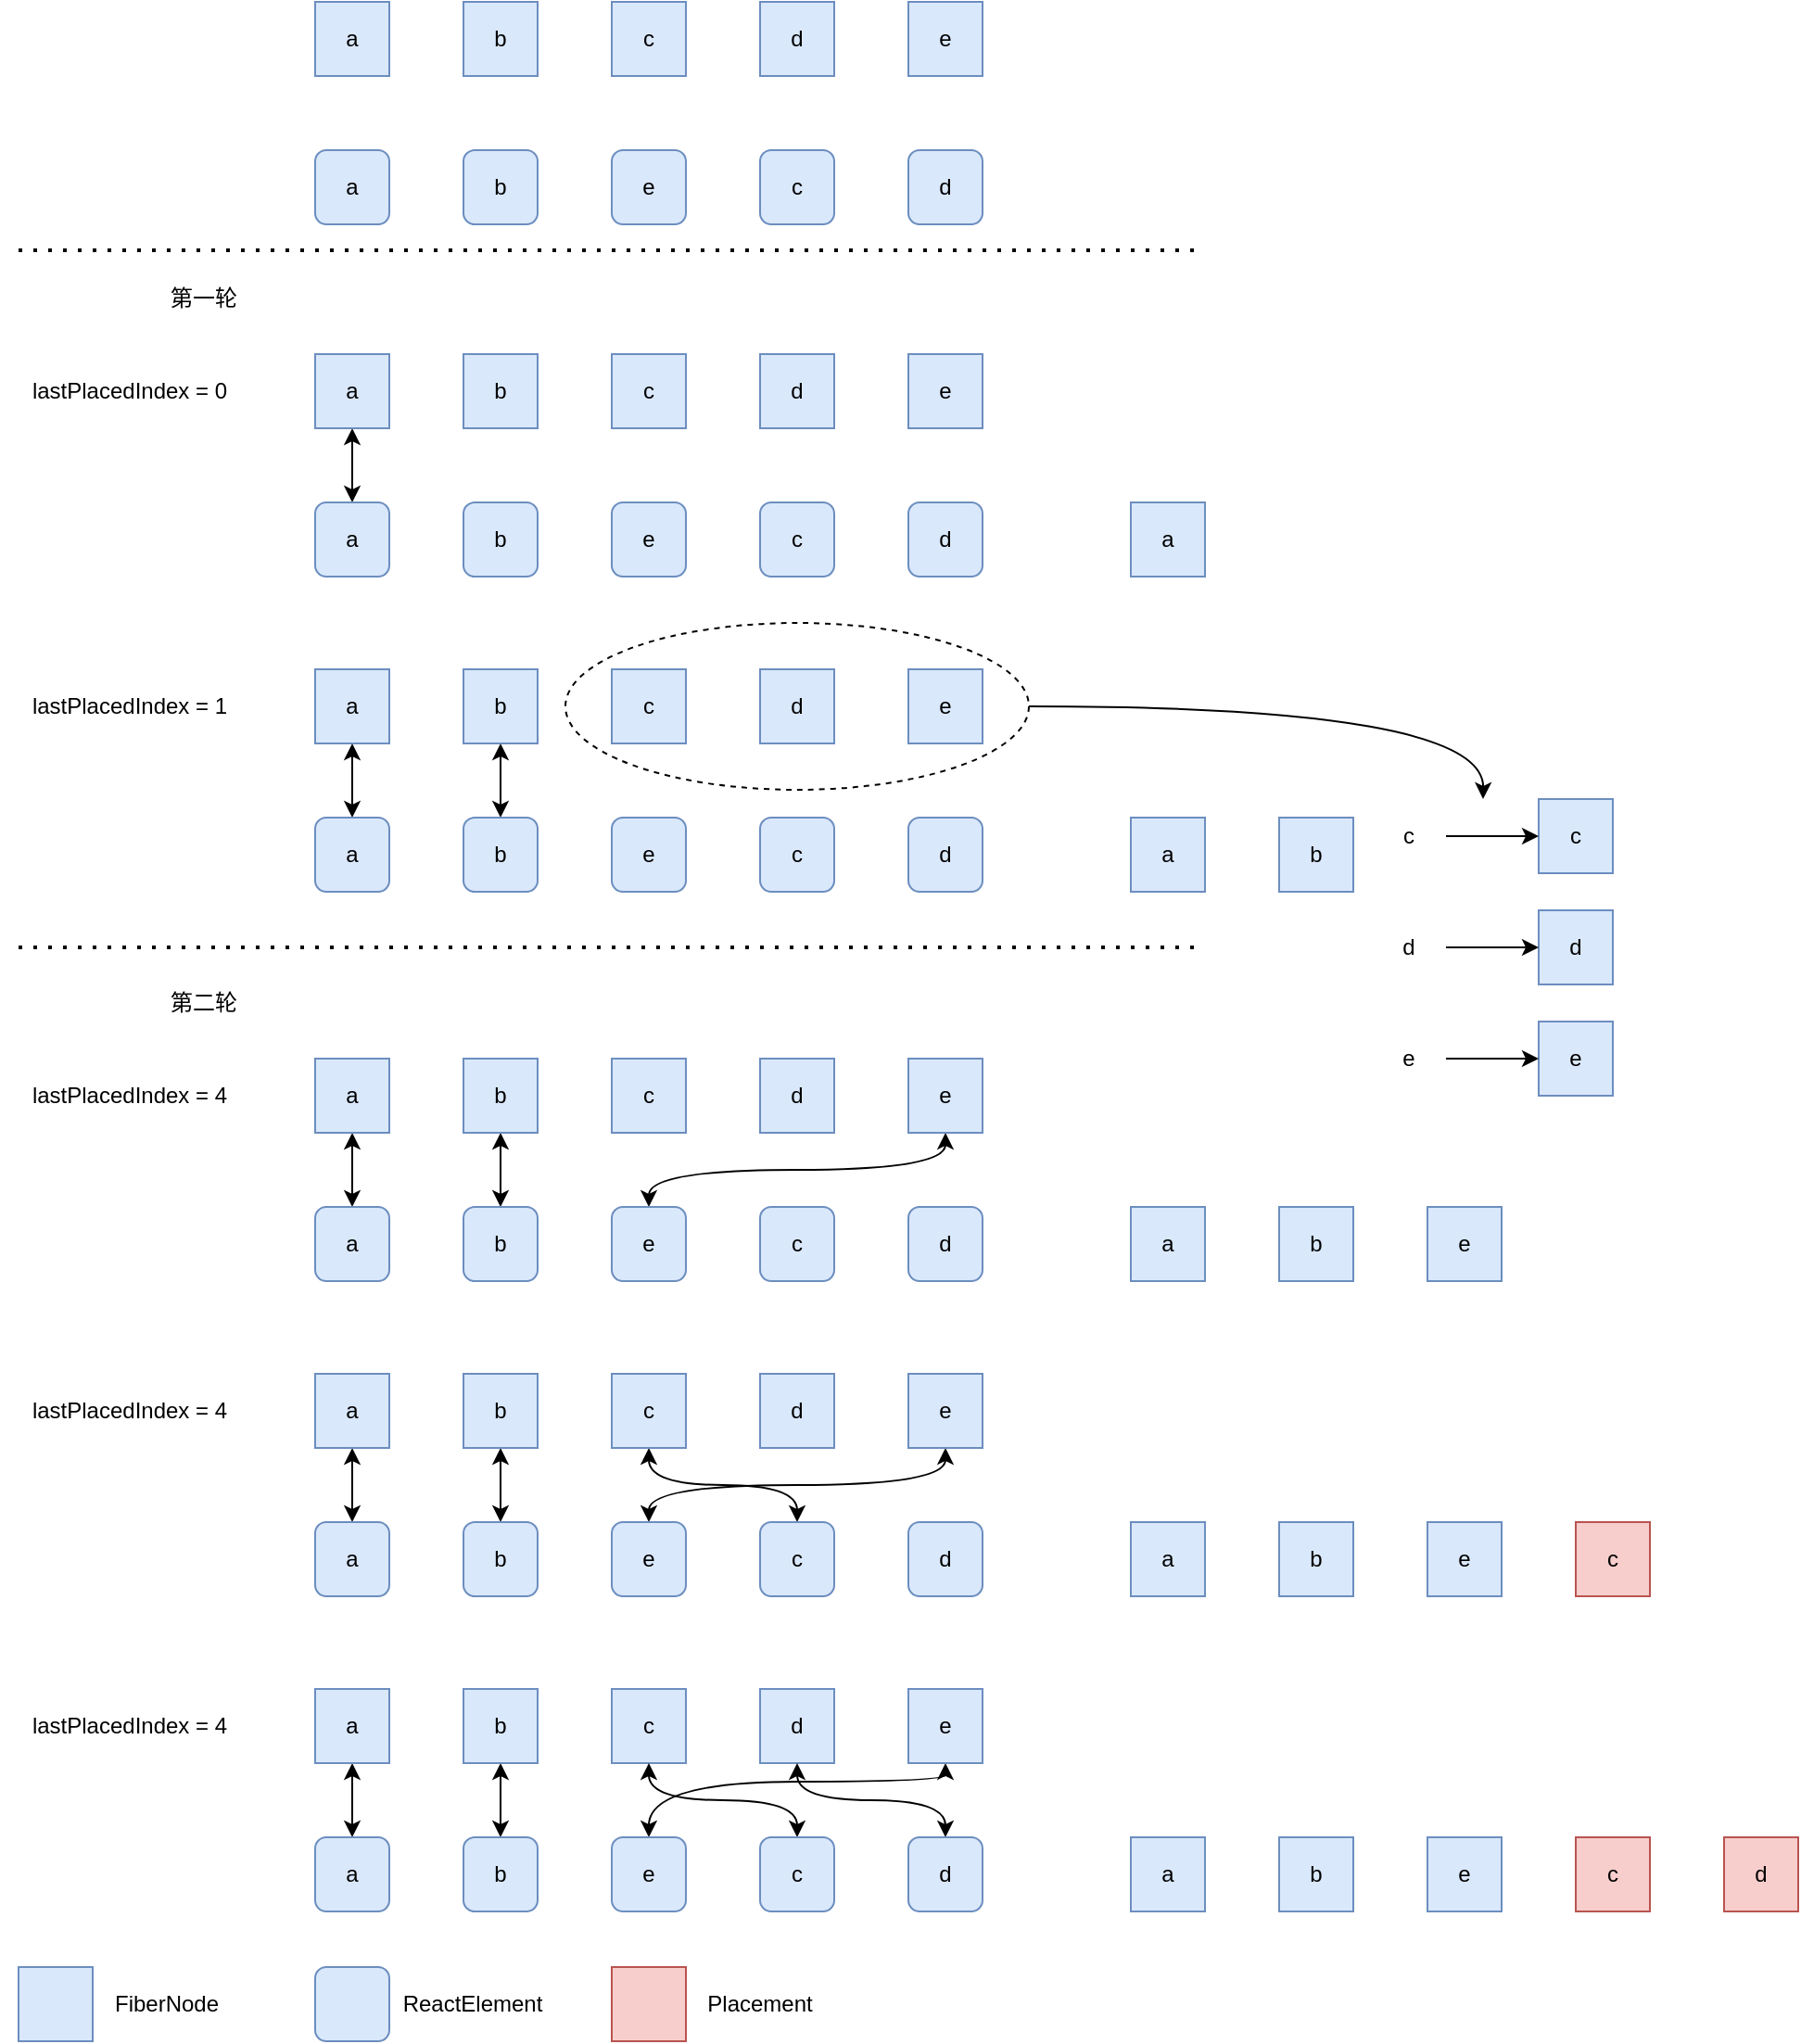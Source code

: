 <mxfile version="14.4.2" type="device"><diagram id="pqdzQODDFaQwUcYTn6A3" name="第 1 页"><mxGraphModel dx="1933" dy="1999" grid="1" gridSize="10" guides="1" tooltips="1" connect="1" arrows="1" fold="1" page="1" pageScale="1" pageWidth="827" pageHeight="1169" math="0" shadow="0"><root><mxCell id="0"/><mxCell id="1" parent="0"/><mxCell id="EzidWITy-99F0Ti3lEmj-117" style="edgeStyle=orthogonalEdgeStyle;curved=1;orthogonalLoop=1;jettySize=auto;html=1;exitX=1;exitY=0.5;exitDx=0;exitDy=0;startArrow=none;startFill=0;" edge="1" parent="1" source="EzidWITy-99F0Ti3lEmj-116"><mxGeometry relative="1" as="geometry"><mxPoint x="790" y="400" as="targetPoint"/></mxGeometry></mxCell><mxCell id="EzidWITy-99F0Ti3lEmj-116" value="" style="ellipse;whiteSpace=wrap;html=1;fillColor=none;dashed=1;" vertex="1" parent="1"><mxGeometry x="295" y="305" width="250" height="90" as="geometry"/></mxCell><mxCell id="EzidWITy-99F0Ti3lEmj-2" value="第一轮" style="text;html=1;strokeColor=none;fillColor=none;align=center;verticalAlign=middle;whiteSpace=wrap;rounded=0;" vertex="1" parent="1"><mxGeometry x="80" y="120" width="40" height="20" as="geometry"/></mxCell><mxCell id="EzidWITy-99F0Ti3lEmj-25" style="edgeStyle=orthogonalEdgeStyle;rounded=0;orthogonalLoop=1;jettySize=auto;html=1;exitX=0.5;exitY=1;exitDx=0;exitDy=0;startArrow=classic;startFill=1;" edge="1" parent="1" source="EzidWITy-99F0Ti3lEmj-15" target="EzidWITy-99F0Ti3lEmj-18"><mxGeometry relative="1" as="geometry"/></mxCell><mxCell id="EzidWITy-99F0Ti3lEmj-15" value="a" style="rounded=0;whiteSpace=wrap;html=1;fillColor=#dae8fc;strokeColor=#6c8ebf;" vertex="1" parent="1"><mxGeometry x="160" y="330" width="40" height="40" as="geometry"/></mxCell><mxCell id="EzidWITy-99F0Ti3lEmj-26" style="edgeStyle=orthogonalEdgeStyle;rounded=0;orthogonalLoop=1;jettySize=auto;html=1;exitX=0.5;exitY=1;exitDx=0;exitDy=0;entryX=0.5;entryY=0;entryDx=0;entryDy=0;startArrow=classic;startFill=1;" edge="1" parent="1" source="EzidWITy-99F0Ti3lEmj-16" target="EzidWITy-99F0Ti3lEmj-19"><mxGeometry relative="1" as="geometry"/></mxCell><mxCell id="EzidWITy-99F0Ti3lEmj-16" value="b" style="rounded=0;whiteSpace=wrap;html=1;fillColor=#dae8fc;strokeColor=#6c8ebf;" vertex="1" parent="1"><mxGeometry x="240" y="330" width="40" height="40" as="geometry"/></mxCell><mxCell id="EzidWITy-99F0Ti3lEmj-17" value="c" style="rounded=0;whiteSpace=wrap;html=1;fillColor=#dae8fc;strokeColor=#6c8ebf;" vertex="1" parent="1"><mxGeometry x="320" y="330" width="40" height="40" as="geometry"/></mxCell><mxCell id="EzidWITy-99F0Ti3lEmj-18" value="a" style="rounded=1;whiteSpace=wrap;html=1;fillColor=#dae8fc;strokeColor=#6c8ebf;" vertex="1" parent="1"><mxGeometry x="160" y="410" width="40" height="40" as="geometry"/></mxCell><mxCell id="EzidWITy-99F0Ti3lEmj-19" value="b" style="rounded=1;whiteSpace=wrap;html=1;fillColor=#dae8fc;strokeColor=#6c8ebf;" vertex="1" parent="1"><mxGeometry x="240" y="410" width="40" height="40" as="geometry"/></mxCell><mxCell id="EzidWITy-99F0Ti3lEmj-20" value="e" style="rounded=1;whiteSpace=wrap;html=1;fillColor=#dae8fc;strokeColor=#6c8ebf;" vertex="1" parent="1"><mxGeometry x="320" y="410" width="40" height="40" as="geometry"/></mxCell><mxCell id="EzidWITy-99F0Ti3lEmj-21" value="d" style="rounded=0;whiteSpace=wrap;html=1;fillColor=#dae8fc;strokeColor=#6c8ebf;" vertex="1" parent="1"><mxGeometry x="400" y="330" width="40" height="40" as="geometry"/></mxCell><mxCell id="EzidWITy-99F0Ti3lEmj-22" value="c" style="rounded=1;whiteSpace=wrap;html=1;fillColor=#dae8fc;strokeColor=#6c8ebf;" vertex="1" parent="1"><mxGeometry x="400" y="410" width="40" height="40" as="geometry"/></mxCell><mxCell id="EzidWITy-99F0Ti3lEmj-23" value="e" style="rounded=0;whiteSpace=wrap;html=1;fillColor=#dae8fc;strokeColor=#6c8ebf;" vertex="1" parent="1"><mxGeometry x="480" y="330" width="40" height="40" as="geometry"/></mxCell><mxCell id="EzidWITy-99F0Ti3lEmj-24" value="d" style="rounded=1;whiteSpace=wrap;html=1;fillColor=#dae8fc;strokeColor=#6c8ebf;" vertex="1" parent="1"><mxGeometry x="480" y="410" width="40" height="40" as="geometry"/></mxCell><mxCell id="EzidWITy-99F0Ti3lEmj-27" value="lastPlacedIndex = 1" style="text;html=1;strokeColor=none;fillColor=none;align=center;verticalAlign=middle;whiteSpace=wrap;rounded=0;" vertex="1" parent="1"><mxGeometry x="-10" y="340" width="140" height="20" as="geometry"/></mxCell><mxCell id="EzidWITy-99F0Ti3lEmj-30" value="" style="endArrow=none;dashed=1;html=1;dashPattern=1 3;strokeWidth=2;" edge="1" parent="1"><mxGeometry width="50" height="50" relative="1" as="geometry"><mxPoint y="480" as="sourcePoint"/><mxPoint x="640" y="480" as="targetPoint"/></mxGeometry></mxCell><mxCell id="EzidWITy-99F0Ti3lEmj-31" value="第二轮" style="text;html=1;strokeColor=none;fillColor=none;align=center;verticalAlign=middle;whiteSpace=wrap;rounded=0;" vertex="1" parent="1"><mxGeometry x="80" y="500" width="40" height="20" as="geometry"/></mxCell><mxCell id="EzidWITy-99F0Ti3lEmj-32" value="c" style="rounded=0;whiteSpace=wrap;html=1;fillColor=#dae8fc;strokeColor=#6c8ebf;" vertex="1" parent="1"><mxGeometry x="820" y="400" width="40" height="40" as="geometry"/></mxCell><mxCell id="EzidWITy-99F0Ti3lEmj-33" value="d" style="rounded=0;whiteSpace=wrap;html=1;fillColor=#dae8fc;strokeColor=#6c8ebf;" vertex="1" parent="1"><mxGeometry x="820" y="460" width="40" height="40" as="geometry"/></mxCell><mxCell id="EzidWITy-99F0Ti3lEmj-34" value="e" style="rounded=0;whiteSpace=wrap;html=1;fillColor=#dae8fc;strokeColor=#6c8ebf;" vertex="1" parent="1"><mxGeometry x="820" y="520" width="40" height="40" as="geometry"/></mxCell><mxCell id="EzidWITy-99F0Ti3lEmj-38" style="edgeStyle=orthogonalEdgeStyle;rounded=0;orthogonalLoop=1;jettySize=auto;html=1;exitX=1;exitY=0.5;exitDx=0;exitDy=0;entryX=0;entryY=0.5;entryDx=0;entryDy=0;startArrow=none;startFill=0;" edge="1" parent="1" source="EzidWITy-99F0Ti3lEmj-35" target="EzidWITy-99F0Ti3lEmj-32"><mxGeometry relative="1" as="geometry"/></mxCell><mxCell id="EzidWITy-99F0Ti3lEmj-35" value="c" style="text;html=1;strokeColor=none;fillColor=none;align=center;verticalAlign=middle;whiteSpace=wrap;rounded=0;" vertex="1" parent="1"><mxGeometry x="730" y="410" width="40" height="20" as="geometry"/></mxCell><mxCell id="EzidWITy-99F0Ti3lEmj-39" style="edgeStyle=orthogonalEdgeStyle;rounded=0;orthogonalLoop=1;jettySize=auto;html=1;exitX=1;exitY=0.5;exitDx=0;exitDy=0;entryX=0;entryY=0.5;entryDx=0;entryDy=0;startArrow=none;startFill=0;" edge="1" parent="1" source="EzidWITy-99F0Ti3lEmj-36" target="EzidWITy-99F0Ti3lEmj-33"><mxGeometry relative="1" as="geometry"/></mxCell><mxCell id="EzidWITy-99F0Ti3lEmj-36" value="d" style="text;html=1;strokeColor=none;fillColor=none;align=center;verticalAlign=middle;whiteSpace=wrap;rounded=0;" vertex="1" parent="1"><mxGeometry x="730" y="470" width="40" height="20" as="geometry"/></mxCell><mxCell id="EzidWITy-99F0Ti3lEmj-40" style="edgeStyle=orthogonalEdgeStyle;rounded=0;orthogonalLoop=1;jettySize=auto;html=1;exitX=1;exitY=0.5;exitDx=0;exitDy=0;entryX=0;entryY=0.5;entryDx=0;entryDy=0;startArrow=none;startFill=0;" edge="1" parent="1" source="EzidWITy-99F0Ti3lEmj-37" target="EzidWITy-99F0Ti3lEmj-34"><mxGeometry relative="1" as="geometry"/></mxCell><mxCell id="EzidWITy-99F0Ti3lEmj-37" value="e" style="text;html=1;strokeColor=none;fillColor=none;align=center;verticalAlign=middle;whiteSpace=wrap;rounded=0;" vertex="1" parent="1"><mxGeometry x="730" y="530" width="40" height="20" as="geometry"/></mxCell><mxCell id="EzidWITy-99F0Ti3lEmj-41" style="edgeStyle=orthogonalEdgeStyle;rounded=0;orthogonalLoop=1;jettySize=auto;html=1;exitX=0.5;exitY=1;exitDx=0;exitDy=0;startArrow=classic;startFill=1;" edge="1" parent="1" source="EzidWITy-99F0Ti3lEmj-42" target="EzidWITy-99F0Ti3lEmj-46"><mxGeometry relative="1" as="geometry"/></mxCell><mxCell id="EzidWITy-99F0Ti3lEmj-42" value="a" style="rounded=0;whiteSpace=wrap;html=1;fillColor=#dae8fc;strokeColor=#6c8ebf;" vertex="1" parent="1"><mxGeometry x="160" y="540" width="40" height="40" as="geometry"/></mxCell><mxCell id="EzidWITy-99F0Ti3lEmj-43" style="edgeStyle=orthogonalEdgeStyle;rounded=0;orthogonalLoop=1;jettySize=auto;html=1;exitX=0.5;exitY=1;exitDx=0;exitDy=0;entryX=0.5;entryY=0;entryDx=0;entryDy=0;startArrow=classic;startFill=1;" edge="1" parent="1" source="EzidWITy-99F0Ti3lEmj-44" target="EzidWITy-99F0Ti3lEmj-47"><mxGeometry relative="1" as="geometry"/></mxCell><mxCell id="EzidWITy-99F0Ti3lEmj-44" value="b" style="rounded=0;whiteSpace=wrap;html=1;fillColor=#dae8fc;strokeColor=#6c8ebf;" vertex="1" parent="1"><mxGeometry x="240" y="540" width="40" height="40" as="geometry"/></mxCell><mxCell id="EzidWITy-99F0Ti3lEmj-45" value="c" style="rounded=0;whiteSpace=wrap;html=1;fillColor=#dae8fc;strokeColor=#6c8ebf;" vertex="1" parent="1"><mxGeometry x="320" y="540" width="40" height="40" as="geometry"/></mxCell><mxCell id="EzidWITy-99F0Ti3lEmj-46" value="a" style="rounded=1;whiteSpace=wrap;html=1;fillColor=#dae8fc;strokeColor=#6c8ebf;" vertex="1" parent="1"><mxGeometry x="160" y="620" width="40" height="40" as="geometry"/></mxCell><mxCell id="EzidWITy-99F0Ti3lEmj-47" value="b" style="rounded=1;whiteSpace=wrap;html=1;fillColor=#dae8fc;strokeColor=#6c8ebf;" vertex="1" parent="1"><mxGeometry x="240" y="620" width="40" height="40" as="geometry"/></mxCell><mxCell id="EzidWITy-99F0Ti3lEmj-53" style="edgeStyle=orthogonalEdgeStyle;orthogonalLoop=1;jettySize=auto;html=1;exitX=0.5;exitY=0;exitDx=0;exitDy=0;entryX=0.5;entryY=1;entryDx=0;entryDy=0;startArrow=classic;startFill=1;curved=1;" edge="1" parent="1" source="EzidWITy-99F0Ti3lEmj-48" target="EzidWITy-99F0Ti3lEmj-51"><mxGeometry relative="1" as="geometry"/></mxCell><mxCell id="EzidWITy-99F0Ti3lEmj-48" value="e" style="rounded=1;whiteSpace=wrap;html=1;fillColor=#dae8fc;strokeColor=#6c8ebf;" vertex="1" parent="1"><mxGeometry x="320" y="620" width="40" height="40" as="geometry"/></mxCell><mxCell id="EzidWITy-99F0Ti3lEmj-49" value="d" style="rounded=0;whiteSpace=wrap;html=1;fillColor=#dae8fc;strokeColor=#6c8ebf;" vertex="1" parent="1"><mxGeometry x="400" y="540" width="40" height="40" as="geometry"/></mxCell><mxCell id="EzidWITy-99F0Ti3lEmj-50" value="c" style="rounded=1;whiteSpace=wrap;html=1;fillColor=#dae8fc;strokeColor=#6c8ebf;" vertex="1" parent="1"><mxGeometry x="400" y="620" width="40" height="40" as="geometry"/></mxCell><mxCell id="EzidWITy-99F0Ti3lEmj-51" value="e" style="rounded=0;whiteSpace=wrap;html=1;fillColor=#dae8fc;strokeColor=#6c8ebf;" vertex="1" parent="1"><mxGeometry x="480" y="540" width="40" height="40" as="geometry"/></mxCell><mxCell id="EzidWITy-99F0Ti3lEmj-52" value="d" style="rounded=1;whiteSpace=wrap;html=1;fillColor=#dae8fc;strokeColor=#6c8ebf;" vertex="1" parent="1"><mxGeometry x="480" y="620" width="40" height="40" as="geometry"/></mxCell><mxCell id="EzidWITy-99F0Ti3lEmj-54" value="lastPlacedIndex = 4" style="text;html=1;strokeColor=none;fillColor=none;align=center;verticalAlign=middle;whiteSpace=wrap;rounded=0;" vertex="1" parent="1"><mxGeometry x="-10" y="550" width="140" height="20" as="geometry"/></mxCell><mxCell id="EzidWITy-99F0Ti3lEmj-55" style="edgeStyle=orthogonalEdgeStyle;rounded=0;orthogonalLoop=1;jettySize=auto;html=1;exitX=0.5;exitY=1;exitDx=0;exitDy=0;startArrow=classic;startFill=1;" edge="1" parent="1" source="EzidWITy-99F0Ti3lEmj-56" target="EzidWITy-99F0Ti3lEmj-60"><mxGeometry relative="1" as="geometry"/></mxCell><mxCell id="EzidWITy-99F0Ti3lEmj-56" value="a" style="rounded=0;whiteSpace=wrap;html=1;fillColor=#dae8fc;strokeColor=#6c8ebf;" vertex="1" parent="1"><mxGeometry x="160" y="710" width="40" height="40" as="geometry"/></mxCell><mxCell id="EzidWITy-99F0Ti3lEmj-57" style="edgeStyle=orthogonalEdgeStyle;rounded=0;orthogonalLoop=1;jettySize=auto;html=1;exitX=0.5;exitY=1;exitDx=0;exitDy=0;entryX=0.5;entryY=0;entryDx=0;entryDy=0;startArrow=classic;startFill=1;" edge="1" parent="1" source="EzidWITy-99F0Ti3lEmj-58" target="EzidWITy-99F0Ti3lEmj-61"><mxGeometry relative="1" as="geometry"/></mxCell><mxCell id="EzidWITy-99F0Ti3lEmj-58" value="b" style="rounded=0;whiteSpace=wrap;html=1;fillColor=#dae8fc;strokeColor=#6c8ebf;" vertex="1" parent="1"><mxGeometry x="240" y="710" width="40" height="40" as="geometry"/></mxCell><mxCell id="EzidWITy-99F0Ti3lEmj-131" style="edgeStyle=orthogonalEdgeStyle;curved=1;orthogonalLoop=1;jettySize=auto;html=1;exitX=0.5;exitY=1;exitDx=0;exitDy=0;entryX=0.5;entryY=0;entryDx=0;entryDy=0;startArrow=classic;startFill=1;" edge="1" parent="1" source="EzidWITy-99F0Ti3lEmj-59" target="EzidWITy-99F0Ti3lEmj-65"><mxGeometry relative="1" as="geometry"/></mxCell><mxCell id="EzidWITy-99F0Ti3lEmj-59" value="c" style="rounded=0;whiteSpace=wrap;html=1;fillColor=#dae8fc;strokeColor=#6c8ebf;" vertex="1" parent="1"><mxGeometry x="320" y="710" width="40" height="40" as="geometry"/></mxCell><mxCell id="EzidWITy-99F0Ti3lEmj-60" value="a" style="rounded=1;whiteSpace=wrap;html=1;fillColor=#dae8fc;strokeColor=#6c8ebf;" vertex="1" parent="1"><mxGeometry x="160" y="790" width="40" height="40" as="geometry"/></mxCell><mxCell id="EzidWITy-99F0Ti3lEmj-61" value="b" style="rounded=1;whiteSpace=wrap;html=1;fillColor=#dae8fc;strokeColor=#6c8ebf;" vertex="1" parent="1"><mxGeometry x="240" y="790" width="40" height="40" as="geometry"/></mxCell><mxCell id="EzidWITy-99F0Ti3lEmj-62" style="edgeStyle=orthogonalEdgeStyle;orthogonalLoop=1;jettySize=auto;html=1;exitX=0.5;exitY=0;exitDx=0;exitDy=0;entryX=0.5;entryY=1;entryDx=0;entryDy=0;startArrow=classic;startFill=1;curved=1;" edge="1" parent="1" source="EzidWITy-99F0Ti3lEmj-63" target="EzidWITy-99F0Ti3lEmj-66"><mxGeometry relative="1" as="geometry"/></mxCell><mxCell id="EzidWITy-99F0Ti3lEmj-63" value="e" style="rounded=1;whiteSpace=wrap;html=1;fillColor=#dae8fc;strokeColor=#6c8ebf;" vertex="1" parent="1"><mxGeometry x="320" y="790" width="40" height="40" as="geometry"/></mxCell><mxCell id="EzidWITy-99F0Ti3lEmj-64" value="d" style="rounded=0;whiteSpace=wrap;html=1;fillColor=#dae8fc;strokeColor=#6c8ebf;" vertex="1" parent="1"><mxGeometry x="400" y="710" width="40" height="40" as="geometry"/></mxCell><mxCell id="EzidWITy-99F0Ti3lEmj-65" value="c" style="rounded=1;whiteSpace=wrap;html=1;fillColor=#dae8fc;strokeColor=#6c8ebf;" vertex="1" parent="1"><mxGeometry x="400" y="790" width="40" height="40" as="geometry"/></mxCell><mxCell id="EzidWITy-99F0Ti3lEmj-66" value="e" style="rounded=0;whiteSpace=wrap;html=1;fillColor=#dae8fc;strokeColor=#6c8ebf;" vertex="1" parent="1"><mxGeometry x="480" y="710" width="40" height="40" as="geometry"/></mxCell><mxCell id="EzidWITy-99F0Ti3lEmj-67" value="d" style="rounded=1;whiteSpace=wrap;html=1;fillColor=#dae8fc;strokeColor=#6c8ebf;" vertex="1" parent="1"><mxGeometry x="480" y="790" width="40" height="40" as="geometry"/></mxCell><mxCell id="EzidWITy-99F0Ti3lEmj-69" value="lastPlacedIndex = 4" style="text;html=1;strokeColor=none;fillColor=none;align=center;verticalAlign=middle;whiteSpace=wrap;rounded=0;" vertex="1" parent="1"><mxGeometry x="-10" y="720" width="140" height="20" as="geometry"/></mxCell><mxCell id="EzidWITy-99F0Ti3lEmj-70" style="edgeStyle=orthogonalEdgeStyle;rounded=0;orthogonalLoop=1;jettySize=auto;html=1;exitX=0.5;exitY=1;exitDx=0;exitDy=0;startArrow=classic;startFill=1;" edge="1" parent="1" source="EzidWITy-99F0Ti3lEmj-71" target="EzidWITy-99F0Ti3lEmj-75"><mxGeometry relative="1" as="geometry"/></mxCell><mxCell id="EzidWITy-99F0Ti3lEmj-71" value="a" style="rounded=0;whiteSpace=wrap;html=1;fillColor=#dae8fc;strokeColor=#6c8ebf;" vertex="1" parent="1"><mxGeometry x="160" y="880" width="40" height="40" as="geometry"/></mxCell><mxCell id="EzidWITy-99F0Ti3lEmj-72" style="edgeStyle=orthogonalEdgeStyle;rounded=0;orthogonalLoop=1;jettySize=auto;html=1;exitX=0.5;exitY=1;exitDx=0;exitDy=0;entryX=0.5;entryY=0;entryDx=0;entryDy=0;startArrow=classic;startFill=1;" edge="1" parent="1" source="EzidWITy-99F0Ti3lEmj-73" target="EzidWITy-99F0Ti3lEmj-76"><mxGeometry relative="1" as="geometry"/></mxCell><mxCell id="EzidWITy-99F0Ti3lEmj-73" value="b" style="rounded=0;whiteSpace=wrap;html=1;fillColor=#dae8fc;strokeColor=#6c8ebf;" vertex="1" parent="1"><mxGeometry x="240" y="880" width="40" height="40" as="geometry"/></mxCell><mxCell id="EzidWITy-99F0Ti3lEmj-74" value="c" style="rounded=0;whiteSpace=wrap;html=1;fillColor=#dae8fc;strokeColor=#6c8ebf;" vertex="1" parent="1"><mxGeometry x="320" y="880" width="40" height="40" as="geometry"/></mxCell><mxCell id="EzidWITy-99F0Ti3lEmj-75" value="a" style="rounded=1;whiteSpace=wrap;html=1;fillColor=#dae8fc;strokeColor=#6c8ebf;" vertex="1" parent="1"><mxGeometry x="160" y="960" width="40" height="40" as="geometry"/></mxCell><mxCell id="EzidWITy-99F0Ti3lEmj-76" value="b" style="rounded=1;whiteSpace=wrap;html=1;fillColor=#dae8fc;strokeColor=#6c8ebf;" vertex="1" parent="1"><mxGeometry x="240" y="960" width="40" height="40" as="geometry"/></mxCell><mxCell id="EzidWITy-99F0Ti3lEmj-77" style="edgeStyle=orthogonalEdgeStyle;orthogonalLoop=1;jettySize=auto;html=1;exitX=0.5;exitY=0;exitDx=0;exitDy=0;entryX=0.5;entryY=1;entryDx=0;entryDy=0;startArrow=classic;startFill=1;curved=1;" edge="1" parent="1" source="EzidWITy-99F0Ti3lEmj-78" target="EzidWITy-99F0Ti3lEmj-82"><mxGeometry relative="1" as="geometry"><Array as="points"><mxPoint x="340" y="930"/><mxPoint x="500" y="930"/></Array></mxGeometry></mxCell><mxCell id="EzidWITy-99F0Ti3lEmj-78" value="e" style="rounded=1;whiteSpace=wrap;html=1;fillColor=#dae8fc;strokeColor=#6c8ebf;" vertex="1" parent="1"><mxGeometry x="320" y="960" width="40" height="40" as="geometry"/></mxCell><mxCell id="EzidWITy-99F0Ti3lEmj-79" value="d" style="rounded=0;whiteSpace=wrap;html=1;fillColor=#dae8fc;strokeColor=#6c8ebf;" vertex="1" parent="1"><mxGeometry x="400" y="880" width="40" height="40" as="geometry"/></mxCell><mxCell id="EzidWITy-99F0Ti3lEmj-145" style="edgeStyle=orthogonalEdgeStyle;curved=1;orthogonalLoop=1;jettySize=auto;html=1;exitX=0.5;exitY=0;exitDx=0;exitDy=0;entryX=0.5;entryY=1;entryDx=0;entryDy=0;startArrow=classic;startFill=1;" edge="1" parent="1" source="EzidWITy-99F0Ti3lEmj-81" target="EzidWITy-99F0Ti3lEmj-74"><mxGeometry relative="1" as="geometry"/></mxCell><mxCell id="EzidWITy-99F0Ti3lEmj-81" value="c" style="rounded=1;whiteSpace=wrap;html=1;fillColor=#dae8fc;strokeColor=#6c8ebf;" vertex="1" parent="1"><mxGeometry x="400" y="960" width="40" height="40" as="geometry"/></mxCell><mxCell id="EzidWITy-99F0Ti3lEmj-82" value="e" style="rounded=0;whiteSpace=wrap;html=1;fillColor=#dae8fc;strokeColor=#6c8ebf;" vertex="1" parent="1"><mxGeometry x="480" y="880" width="40" height="40" as="geometry"/></mxCell><mxCell id="EzidWITy-99F0Ti3lEmj-146" style="edgeStyle=orthogonalEdgeStyle;curved=1;orthogonalLoop=1;jettySize=auto;html=1;exitX=0.5;exitY=0;exitDx=0;exitDy=0;entryX=0.5;entryY=1;entryDx=0;entryDy=0;startArrow=classic;startFill=1;" edge="1" parent="1" source="EzidWITy-99F0Ti3lEmj-83" target="EzidWITy-99F0Ti3lEmj-79"><mxGeometry relative="1" as="geometry"/></mxCell><mxCell id="EzidWITy-99F0Ti3lEmj-83" value="d" style="rounded=1;whiteSpace=wrap;html=1;fillColor=#dae8fc;strokeColor=#6c8ebf;" vertex="1" parent="1"><mxGeometry x="480" y="960" width="40" height="40" as="geometry"/></mxCell><mxCell id="EzidWITy-99F0Ti3lEmj-84" value="lastPlacedIndex = 4" style="text;html=1;strokeColor=none;fillColor=none;align=center;verticalAlign=middle;whiteSpace=wrap;rounded=0;" vertex="1" parent="1"><mxGeometry x="-10" y="890" width="140" height="20" as="geometry"/></mxCell><mxCell id="EzidWITy-99F0Ti3lEmj-98" value="" style="rounded=0;whiteSpace=wrap;html=1;fillColor=#dae8fc;strokeColor=#6c8ebf;" vertex="1" parent="1"><mxGeometry y="1030" width="40" height="40" as="geometry"/></mxCell><mxCell id="EzidWITy-99F0Ti3lEmj-99" value="FiberNode" style="text;html=1;strokeColor=none;fillColor=none;align=center;verticalAlign=middle;whiteSpace=wrap;rounded=0;" vertex="1" parent="1"><mxGeometry x="60" y="1040" width="40" height="20" as="geometry"/></mxCell><mxCell id="EzidWITy-99F0Ti3lEmj-100" value="" style="rounded=1;whiteSpace=wrap;html=1;fillColor=#dae8fc;strokeColor=#6c8ebf;" vertex="1" parent="1"><mxGeometry x="160" y="1030" width="40" height="40" as="geometry"/></mxCell><mxCell id="EzidWITy-99F0Ti3lEmj-101" value="ReactElement" style="text;html=1;strokeColor=none;fillColor=none;align=center;verticalAlign=middle;whiteSpace=wrap;rounded=0;" vertex="1" parent="1"><mxGeometry x="225" y="1040" width="40" height="20" as="geometry"/></mxCell><mxCell id="EzidWITy-99F0Ti3lEmj-103" value="" style="rounded=0;whiteSpace=wrap;html=1;fillColor=#f8cecc;strokeColor=#b85450;" vertex="1" parent="1"><mxGeometry x="320" y="1030" width="40" height="40" as="geometry"/></mxCell><mxCell id="EzidWITy-99F0Ti3lEmj-104" value="Placement" style="text;html=1;strokeColor=none;fillColor=none;align=center;verticalAlign=middle;whiteSpace=wrap;rounded=0;" vertex="1" parent="1"><mxGeometry x="380" y="1040" width="40" height="20" as="geometry"/></mxCell><mxCell id="EzidWITy-99F0Ti3lEmj-105" value="a" style="rounded=0;whiteSpace=wrap;html=1;fillColor=#dae8fc;strokeColor=#6c8ebf;" vertex="1" parent="1"><mxGeometry x="160" y="-30" width="40" height="40" as="geometry"/></mxCell><mxCell id="EzidWITy-99F0Ti3lEmj-106" value="b" style="rounded=0;whiteSpace=wrap;html=1;fillColor=#dae8fc;strokeColor=#6c8ebf;" vertex="1" parent="1"><mxGeometry x="240" y="-30" width="40" height="40" as="geometry"/></mxCell><mxCell id="EzidWITy-99F0Ti3lEmj-107" value="c" style="rounded=0;whiteSpace=wrap;html=1;fillColor=#dae8fc;strokeColor=#6c8ebf;" vertex="1" parent="1"><mxGeometry x="320" y="-30" width="40" height="40" as="geometry"/></mxCell><mxCell id="EzidWITy-99F0Ti3lEmj-108" value="a" style="rounded=1;whiteSpace=wrap;html=1;fillColor=#dae8fc;strokeColor=#6c8ebf;" vertex="1" parent="1"><mxGeometry x="160" y="50" width="40" height="40" as="geometry"/></mxCell><mxCell id="EzidWITy-99F0Ti3lEmj-109" value="b" style="rounded=1;whiteSpace=wrap;html=1;fillColor=#dae8fc;strokeColor=#6c8ebf;" vertex="1" parent="1"><mxGeometry x="240" y="50" width="40" height="40" as="geometry"/></mxCell><mxCell id="EzidWITy-99F0Ti3lEmj-110" value="e" style="rounded=1;whiteSpace=wrap;html=1;fillColor=#dae8fc;strokeColor=#6c8ebf;" vertex="1" parent="1"><mxGeometry x="320" y="50" width="40" height="40" as="geometry"/></mxCell><mxCell id="EzidWITy-99F0Ti3lEmj-111" value="d" style="rounded=0;whiteSpace=wrap;html=1;fillColor=#dae8fc;strokeColor=#6c8ebf;" vertex="1" parent="1"><mxGeometry x="400" y="-30" width="40" height="40" as="geometry"/></mxCell><mxCell id="EzidWITy-99F0Ti3lEmj-112" value="c" style="rounded=1;whiteSpace=wrap;html=1;fillColor=#dae8fc;strokeColor=#6c8ebf;" vertex="1" parent="1"><mxGeometry x="400" y="50" width="40" height="40" as="geometry"/></mxCell><mxCell id="EzidWITy-99F0Ti3lEmj-113" value="e" style="rounded=0;whiteSpace=wrap;html=1;fillColor=#dae8fc;strokeColor=#6c8ebf;" vertex="1" parent="1"><mxGeometry x="480" y="-30" width="40" height="40" as="geometry"/></mxCell><mxCell id="EzidWITy-99F0Ti3lEmj-114" value="d" style="rounded=1;whiteSpace=wrap;html=1;fillColor=#dae8fc;strokeColor=#6c8ebf;" vertex="1" parent="1"><mxGeometry x="480" y="50" width="40" height="40" as="geometry"/></mxCell><mxCell id="EzidWITy-99F0Ti3lEmj-115" value="" style="endArrow=none;dashed=1;html=1;dashPattern=1 3;strokeWidth=2;" edge="1" parent="1"><mxGeometry width="50" height="50" relative="1" as="geometry"><mxPoint y="104" as="sourcePoint"/><mxPoint x="640" y="104" as="targetPoint"/></mxGeometry></mxCell><mxCell id="EzidWITy-99F0Ti3lEmj-118" value="lastPlacedIndex = 0" style="text;html=1;strokeColor=none;fillColor=none;align=center;verticalAlign=middle;whiteSpace=wrap;rounded=0;" vertex="1" parent="1"><mxGeometry x="-10" y="170" width="140" height="20" as="geometry"/></mxCell><mxCell id="EzidWITy-99F0Ti3lEmj-119" style="edgeStyle=orthogonalEdgeStyle;rounded=0;orthogonalLoop=1;jettySize=auto;html=1;exitX=0.5;exitY=1;exitDx=0;exitDy=0;startArrow=classic;startFill=1;" edge="1" parent="1" source="EzidWITy-99F0Ti3lEmj-120" target="EzidWITy-99F0Ti3lEmj-124"><mxGeometry relative="1" as="geometry"/></mxCell><mxCell id="EzidWITy-99F0Ti3lEmj-120" value="a" style="rounded=0;whiteSpace=wrap;html=1;fillColor=#dae8fc;strokeColor=#6c8ebf;" vertex="1" parent="1"><mxGeometry x="160" y="160" width="40" height="40" as="geometry"/></mxCell><mxCell id="EzidWITy-99F0Ti3lEmj-122" value="b" style="rounded=0;whiteSpace=wrap;html=1;fillColor=#dae8fc;strokeColor=#6c8ebf;" vertex="1" parent="1"><mxGeometry x="240" y="160" width="40" height="40" as="geometry"/></mxCell><mxCell id="EzidWITy-99F0Ti3lEmj-123" value="c" style="rounded=0;whiteSpace=wrap;html=1;fillColor=#dae8fc;strokeColor=#6c8ebf;" vertex="1" parent="1"><mxGeometry x="320" y="160" width="40" height="40" as="geometry"/></mxCell><mxCell id="EzidWITy-99F0Ti3lEmj-124" value="a" style="rounded=1;whiteSpace=wrap;html=1;fillColor=#dae8fc;strokeColor=#6c8ebf;" vertex="1" parent="1"><mxGeometry x="160" y="240" width="40" height="40" as="geometry"/></mxCell><mxCell id="EzidWITy-99F0Ti3lEmj-125" value="b" style="rounded=1;whiteSpace=wrap;html=1;fillColor=#dae8fc;strokeColor=#6c8ebf;" vertex="1" parent="1"><mxGeometry x="240" y="240" width="40" height="40" as="geometry"/></mxCell><mxCell id="EzidWITy-99F0Ti3lEmj-126" value="e" style="rounded=1;whiteSpace=wrap;html=1;fillColor=#dae8fc;strokeColor=#6c8ebf;" vertex="1" parent="1"><mxGeometry x="320" y="240" width="40" height="40" as="geometry"/></mxCell><mxCell id="EzidWITy-99F0Ti3lEmj-127" value="d" style="rounded=0;whiteSpace=wrap;html=1;fillColor=#dae8fc;strokeColor=#6c8ebf;" vertex="1" parent="1"><mxGeometry x="400" y="160" width="40" height="40" as="geometry"/></mxCell><mxCell id="EzidWITy-99F0Ti3lEmj-128" value="c" style="rounded=1;whiteSpace=wrap;html=1;fillColor=#dae8fc;strokeColor=#6c8ebf;" vertex="1" parent="1"><mxGeometry x="400" y="240" width="40" height="40" as="geometry"/></mxCell><mxCell id="EzidWITy-99F0Ti3lEmj-129" value="e" style="rounded=0;whiteSpace=wrap;html=1;fillColor=#dae8fc;strokeColor=#6c8ebf;" vertex="1" parent="1"><mxGeometry x="480" y="160" width="40" height="40" as="geometry"/></mxCell><mxCell id="EzidWITy-99F0Ti3lEmj-130" value="d" style="rounded=1;whiteSpace=wrap;html=1;fillColor=#dae8fc;strokeColor=#6c8ebf;" vertex="1" parent="1"><mxGeometry x="480" y="240" width="40" height="40" as="geometry"/></mxCell><mxCell id="EzidWITy-99F0Ti3lEmj-134" value="a" style="rounded=0;whiteSpace=wrap;html=1;fillColor=#dae8fc;strokeColor=#6c8ebf;" vertex="1" parent="1"><mxGeometry x="600" y="240" width="40" height="40" as="geometry"/></mxCell><mxCell id="EzidWITy-99F0Ti3lEmj-135" value="a" style="rounded=0;whiteSpace=wrap;html=1;fillColor=#dae8fc;strokeColor=#6c8ebf;" vertex="1" parent="1"><mxGeometry x="600" y="410" width="40" height="40" as="geometry"/></mxCell><mxCell id="EzidWITy-99F0Ti3lEmj-136" value="b" style="rounded=0;whiteSpace=wrap;html=1;fillColor=#dae8fc;strokeColor=#6c8ebf;" vertex="1" parent="1"><mxGeometry x="680" y="410" width="40" height="40" as="geometry"/></mxCell><mxCell id="EzidWITy-99F0Ti3lEmj-138" value="a" style="rounded=0;whiteSpace=wrap;html=1;fillColor=#dae8fc;strokeColor=#6c8ebf;" vertex="1" parent="1"><mxGeometry x="600" y="620" width="40" height="40" as="geometry"/></mxCell><mxCell id="EzidWITy-99F0Ti3lEmj-139" value="b" style="rounded=0;whiteSpace=wrap;html=1;fillColor=#dae8fc;strokeColor=#6c8ebf;" vertex="1" parent="1"><mxGeometry x="680" y="620" width="40" height="40" as="geometry"/></mxCell><mxCell id="EzidWITy-99F0Ti3lEmj-140" value="e" style="rounded=0;whiteSpace=wrap;html=1;fillColor=#dae8fc;strokeColor=#6c8ebf;" vertex="1" parent="1"><mxGeometry x="760" y="620" width="40" height="40" as="geometry"/></mxCell><mxCell id="EzidWITy-99F0Ti3lEmj-141" value="a" style="rounded=0;whiteSpace=wrap;html=1;fillColor=#dae8fc;strokeColor=#6c8ebf;" vertex="1" parent="1"><mxGeometry x="600" y="790" width="40" height="40" as="geometry"/></mxCell><mxCell id="EzidWITy-99F0Ti3lEmj-142" value="b" style="rounded=0;whiteSpace=wrap;html=1;fillColor=#dae8fc;strokeColor=#6c8ebf;" vertex="1" parent="1"><mxGeometry x="680" y="790" width="40" height="40" as="geometry"/></mxCell><mxCell id="EzidWITy-99F0Ti3lEmj-143" value="e" style="rounded=0;whiteSpace=wrap;html=1;fillColor=#dae8fc;strokeColor=#6c8ebf;" vertex="1" parent="1"><mxGeometry x="760" y="790" width="40" height="40" as="geometry"/></mxCell><mxCell id="EzidWITy-99F0Ti3lEmj-144" value="c" style="rounded=0;whiteSpace=wrap;html=1;fillColor=#f8cecc;strokeColor=#b85450;" vertex="1" parent="1"><mxGeometry x="840" y="790" width="40" height="40" as="geometry"/></mxCell><mxCell id="EzidWITy-99F0Ti3lEmj-147" value="a" style="rounded=0;whiteSpace=wrap;html=1;fillColor=#dae8fc;strokeColor=#6c8ebf;" vertex="1" parent="1"><mxGeometry x="600" y="960" width="40" height="40" as="geometry"/></mxCell><mxCell id="EzidWITy-99F0Ti3lEmj-148" value="b" style="rounded=0;whiteSpace=wrap;html=1;fillColor=#dae8fc;strokeColor=#6c8ebf;" vertex="1" parent="1"><mxGeometry x="680" y="960" width="40" height="40" as="geometry"/></mxCell><mxCell id="EzidWITy-99F0Ti3lEmj-149" value="e" style="rounded=0;whiteSpace=wrap;html=1;fillColor=#dae8fc;strokeColor=#6c8ebf;" vertex="1" parent="1"><mxGeometry x="760" y="960" width="40" height="40" as="geometry"/></mxCell><mxCell id="EzidWITy-99F0Ti3lEmj-150" value="c" style="rounded=0;whiteSpace=wrap;html=1;fillColor=#f8cecc;strokeColor=#b85450;" vertex="1" parent="1"><mxGeometry x="840" y="960" width="40" height="40" as="geometry"/></mxCell><mxCell id="EzidWITy-99F0Ti3lEmj-151" value="d" style="rounded=0;whiteSpace=wrap;html=1;fillColor=#f8cecc;strokeColor=#b85450;" vertex="1" parent="1"><mxGeometry x="920" y="960" width="40" height="40" as="geometry"/></mxCell></root></mxGraphModel></diagram></mxfile>